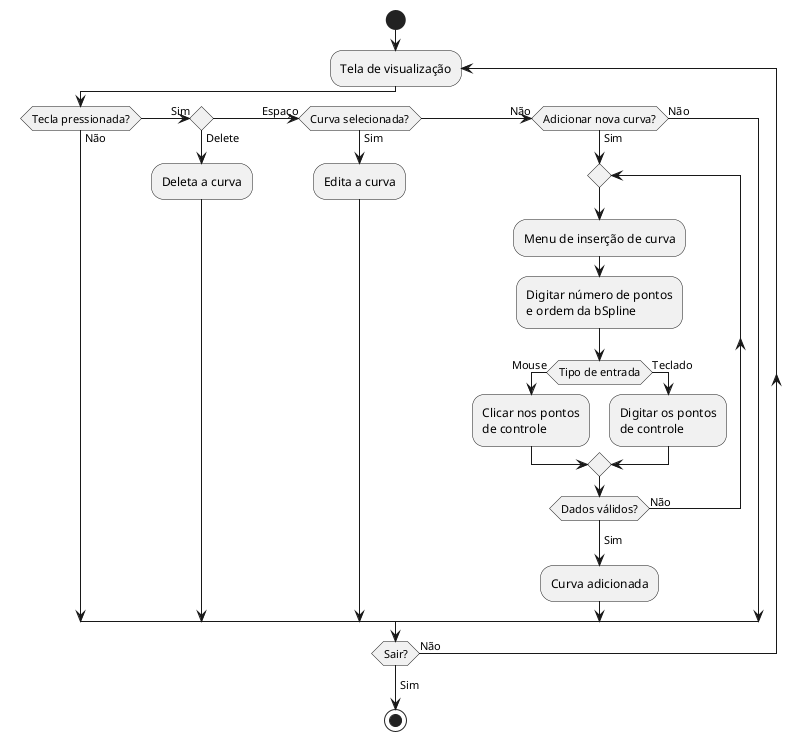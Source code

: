 @startuml OpenGL_CV_AD

start

repeat :Tela de visualização;
if(Tecla pressionada?) then (Não)

(Sim) elseif() then (Delete)
    :Deleta a curva;
(Espaço) elseif (Curva selecionada?) then (Sim)
    :Edita a curva;
(Não) elseif (Adicionar nova curva?) then (Sim)
    repeat
    :Menu de inserção de curva;
    :Digitar número de pontos
    e ordem da bSpline;
    if(Tipo de entrada) then (Mouse)
        :Clicar nos pontos
        de controle;
    else (Teclado)
        :Digitar os pontos
        de controle;
    endif;
    repeat while (Dados válidos?) is (Não)
    ->Sim;
    :Curva adicionada;

else (Não)
endif
repeat while (Sair?) is (Não)
->Sim;
stop

@enduml